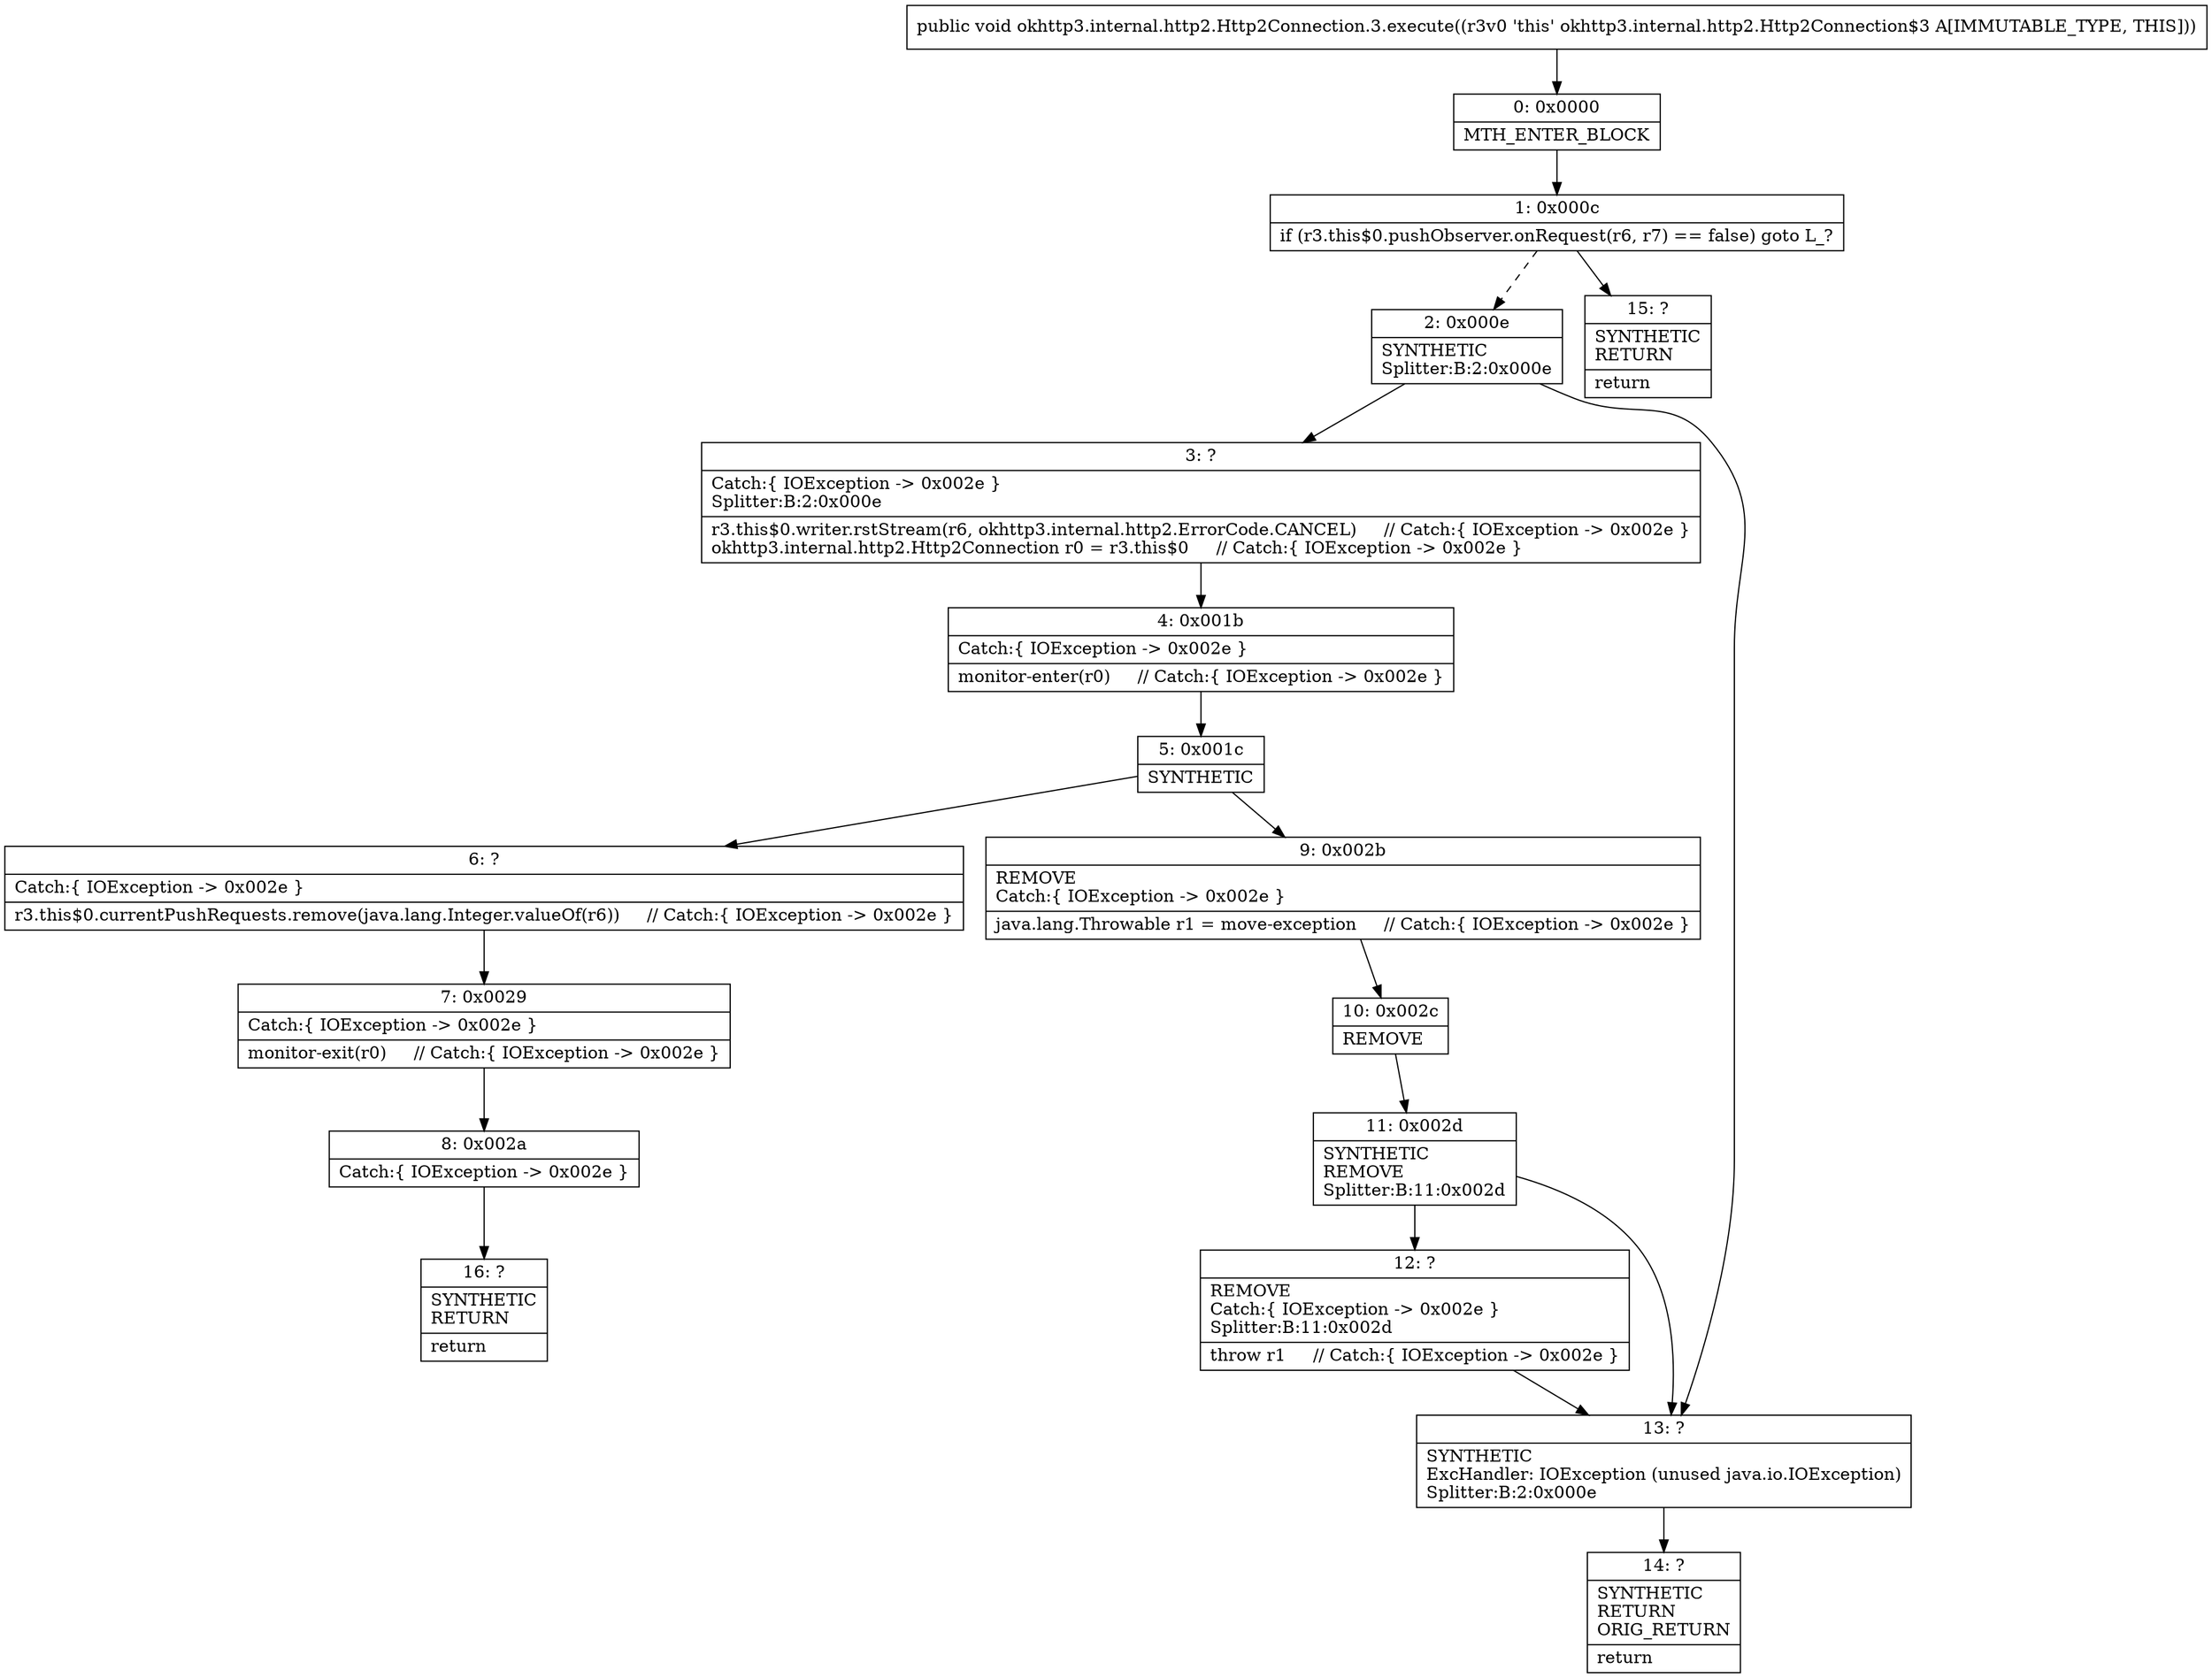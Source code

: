 digraph "CFG forokhttp3.internal.http2.Http2Connection.3.execute()V" {
Node_0 [shape=record,label="{0\:\ 0x0000|MTH_ENTER_BLOCK\l}"];
Node_1 [shape=record,label="{1\:\ 0x000c|if (r3.this$0.pushObserver.onRequest(r6, r7) == false) goto L_?\l}"];
Node_2 [shape=record,label="{2\:\ 0x000e|SYNTHETIC\lSplitter:B:2:0x000e\l}"];
Node_3 [shape=record,label="{3\:\ ?|Catch:\{ IOException \-\> 0x002e \}\lSplitter:B:2:0x000e\l|r3.this$0.writer.rstStream(r6, okhttp3.internal.http2.ErrorCode.CANCEL)     \/\/ Catch:\{ IOException \-\> 0x002e \}\lokhttp3.internal.http2.Http2Connection r0 = r3.this$0     \/\/ Catch:\{ IOException \-\> 0x002e \}\l}"];
Node_4 [shape=record,label="{4\:\ 0x001b|Catch:\{ IOException \-\> 0x002e \}\l|monitor\-enter(r0)     \/\/ Catch:\{ IOException \-\> 0x002e \}\l}"];
Node_5 [shape=record,label="{5\:\ 0x001c|SYNTHETIC\l}"];
Node_6 [shape=record,label="{6\:\ ?|Catch:\{ IOException \-\> 0x002e \}\l|r3.this$0.currentPushRequests.remove(java.lang.Integer.valueOf(r6))     \/\/ Catch:\{ IOException \-\> 0x002e \}\l}"];
Node_7 [shape=record,label="{7\:\ 0x0029|Catch:\{ IOException \-\> 0x002e \}\l|monitor\-exit(r0)     \/\/ Catch:\{ IOException \-\> 0x002e \}\l}"];
Node_8 [shape=record,label="{8\:\ 0x002a|Catch:\{ IOException \-\> 0x002e \}\l}"];
Node_9 [shape=record,label="{9\:\ 0x002b|REMOVE\lCatch:\{ IOException \-\> 0x002e \}\l|java.lang.Throwable r1 = move\-exception     \/\/ Catch:\{ IOException \-\> 0x002e \}\l}"];
Node_10 [shape=record,label="{10\:\ 0x002c|REMOVE\l}"];
Node_11 [shape=record,label="{11\:\ 0x002d|SYNTHETIC\lREMOVE\lSplitter:B:11:0x002d\l}"];
Node_12 [shape=record,label="{12\:\ ?|REMOVE\lCatch:\{ IOException \-\> 0x002e \}\lSplitter:B:11:0x002d\l|throw r1     \/\/ Catch:\{ IOException \-\> 0x002e \}\l}"];
Node_13 [shape=record,label="{13\:\ ?|SYNTHETIC\lExcHandler: IOException (unused java.io.IOException)\lSplitter:B:2:0x000e\l}"];
Node_14 [shape=record,label="{14\:\ ?|SYNTHETIC\lRETURN\lORIG_RETURN\l|return\l}"];
Node_15 [shape=record,label="{15\:\ ?|SYNTHETIC\lRETURN\l|return\l}"];
Node_16 [shape=record,label="{16\:\ ?|SYNTHETIC\lRETURN\l|return\l}"];
MethodNode[shape=record,label="{public void okhttp3.internal.http2.Http2Connection.3.execute((r3v0 'this' okhttp3.internal.http2.Http2Connection$3 A[IMMUTABLE_TYPE, THIS])) }"];
MethodNode -> Node_0;
Node_0 -> Node_1;
Node_1 -> Node_2[style=dashed];
Node_1 -> Node_15;
Node_2 -> Node_3;
Node_2 -> Node_13;
Node_3 -> Node_4;
Node_4 -> Node_5;
Node_5 -> Node_6;
Node_5 -> Node_9;
Node_6 -> Node_7;
Node_7 -> Node_8;
Node_8 -> Node_16;
Node_9 -> Node_10;
Node_10 -> Node_11;
Node_11 -> Node_12;
Node_11 -> Node_13;
Node_12 -> Node_13;
Node_13 -> Node_14;
}

